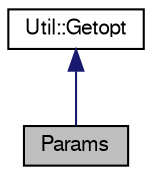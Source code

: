 digraph "Params"
{
  edge [fontname="FreeSans",fontsize="10",labelfontname="FreeSans",labelfontsize="10"];
  node [fontname="FreeSans",fontsize="10",shape=record];
  Node1 [label="Params",height=0.2,width=0.4,color="black", fillcolor="grey75", style="filled" fontcolor="black"];
  Node2 -> Node1 [dir="back",color="midnightblue",fontsize="10",style="solid",fontname="FreeSans"];
  Node2 [label="Util::Getopt",height=0.2,width=0.4,color="black", fillcolor="white", style="filled",URL="$classUtil_1_1Getopt.html",tooltip="Parse the command line options of a program. "];
}

